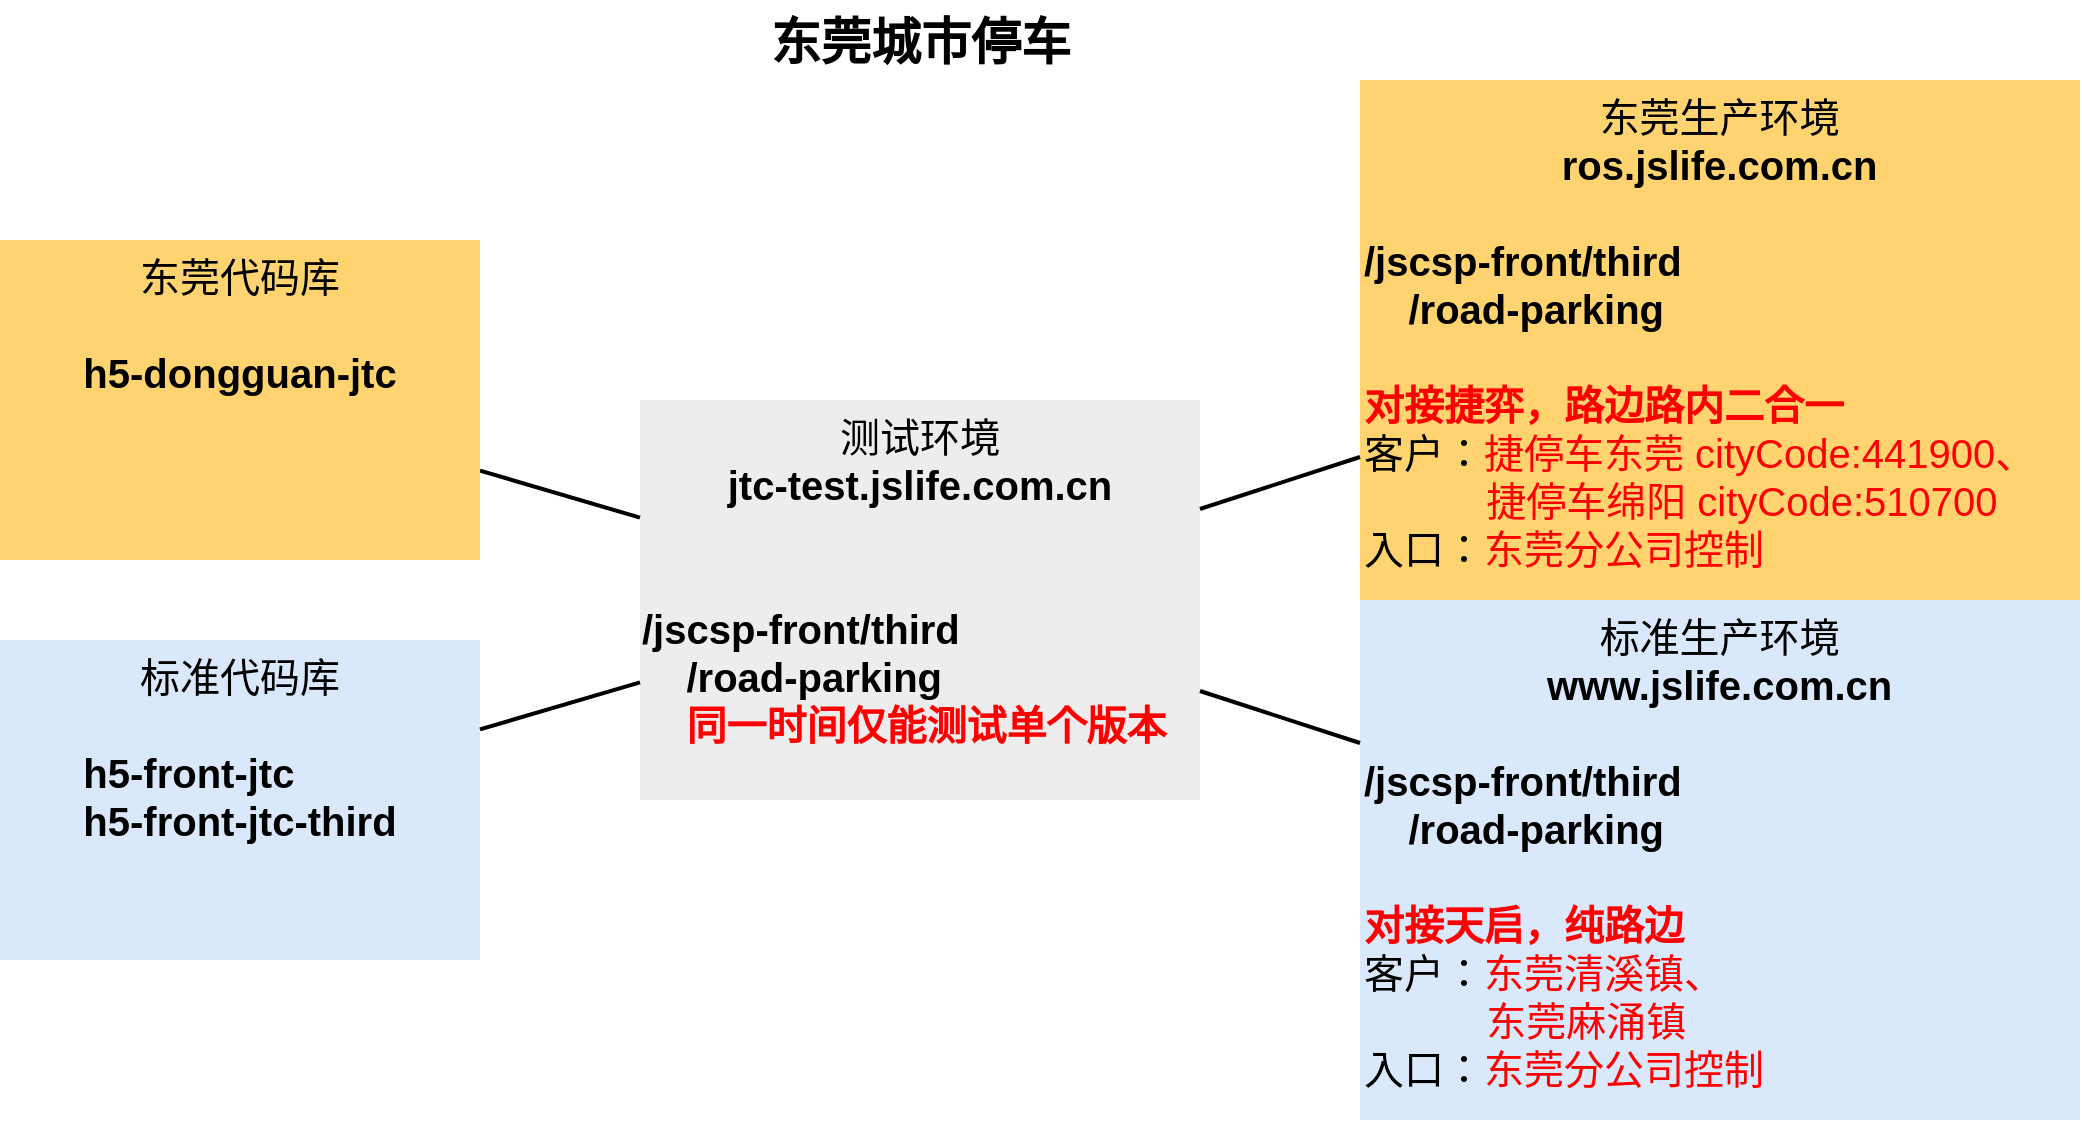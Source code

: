 <mxfile version="14.7.1" type="github">
  <diagram name="Page-1" id="e3a06f82-3646-2815-327d-82caf3d4e204">
    <mxGraphModel dx="1828" dy="751" grid="1" gridSize="10" guides="1" tooltips="1" connect="1" arrows="1" fold="1" page="1" pageScale="1.5" pageWidth="1169" pageHeight="826" background="none" math="0" shadow="0">
      <root>
        <mxCell id="0" style=";html=1;" />
        <mxCell id="1" style=";html=1;" parent="0" />
        <mxCell id="6a7d8f32e03d9370-61" value="&lt;div style=&quot;text-align: center&quot;&gt;&lt;span&gt;东莞生产环境&lt;/span&gt;&lt;/div&gt;&lt;b&gt;&lt;div style=&quot;text-align: center&quot;&gt;&lt;b&gt;ros.jslife.com.cn&lt;/b&gt;&lt;/div&gt;&lt;/b&gt;&lt;b&gt;&amp;nbsp; &amp;nbsp; &amp;nbsp; &amp;nbsp; &amp;nbsp; &amp;nbsp; &amp;nbsp; &amp;nbsp; &amp;nbsp; &amp;nbsp; &amp;nbsp; &amp;nbsp; &amp;nbsp; &amp;nbsp; &amp;nbsp; &amp;nbsp; &amp;nbsp; &amp;nbsp; &amp;nbsp; &amp;nbsp; &amp;nbsp; &amp;nbsp; &amp;nbsp; &amp;nbsp; &amp;nbsp; &amp;nbsp; &amp;nbsp; &amp;nbsp; &amp;nbsp; &amp;nbsp; &amp;nbsp; &amp;nbsp;&amp;nbsp;&lt;/b&gt;&lt;br&gt;&lt;div style=&quot;font-weight: bold&quot;&gt;&lt;div style=&quot;font-weight: 400&quot;&gt;&lt;b&gt;/jscsp-front/third&lt;/b&gt;&lt;/div&gt;&lt;div style=&quot;font-weight: 400&quot;&gt;&lt;b&gt;&amp;nbsp; &amp;nbsp; /road-parking&lt;/b&gt;&lt;/div&gt;&lt;/div&gt;&lt;div style=&quot;font-weight: bold&quot;&gt;&lt;b&gt;&lt;font color=&quot;#ff0000&quot;&gt;&lt;br&gt;&lt;/font&gt;&lt;/b&gt;&lt;/div&gt;&lt;div style=&quot;font-weight: bold&quot;&gt;&lt;b&gt;&lt;font color=&quot;#ff0000&quot;&gt;对接捷弈，路边路内二合一&lt;/font&gt;&lt;/b&gt;&lt;br&gt;&lt;/div&gt;&lt;div&gt;客户：&lt;font color=&quot;#ff0000&quot;&gt;捷停车东莞 cityCode:441900、&lt;/font&gt;&lt;/div&gt;&lt;div&gt;&lt;font color=&quot;#ff0000&quot;&gt;&amp;nbsp; &amp;nbsp; &amp;nbsp; &amp;nbsp; &amp;nbsp; &amp;nbsp;捷停车绵阳 cityCode:510700&lt;/font&gt;&lt;/div&gt;&lt;div&gt;入口：&lt;font color=&quot;#ff0000&quot;&gt;东莞分公司控制&lt;/font&gt;&lt;/div&gt;" style="whiteSpace=wrap;html=1;fontSize=20;strokeColor=none;verticalAlign=top;fillColor=#FFD470;align=left;" parent="1" vertex="1">
          <mxGeometry x="680" y="40" width="360" height="260" as="geometry" />
        </mxCell>
        <mxCell id="6a7d8f32e03d9370-60" value="&lt;div style=&quot;text-align: center&quot;&gt;&lt;span&gt;标准生产环境&lt;/span&gt;&lt;/div&gt;&lt;b&gt;&lt;div style=&quot;text-align: center&quot;&gt;&lt;b&gt;www.jslife.com.cn&lt;/b&gt;&lt;/div&gt;&amp;nbsp; &amp;nbsp; &amp;nbsp; &amp;nbsp; &amp;nbsp; &amp;nbsp; &amp;nbsp; &amp;nbsp; &amp;nbsp; &amp;nbsp; &amp;nbsp; &amp;nbsp; &amp;nbsp; &amp;nbsp; &amp;nbsp; &amp;nbsp; &amp;nbsp; &amp;nbsp; &amp;nbsp; &amp;nbsp; &amp;nbsp; &amp;nbsp; &amp;nbsp; &amp;nbsp; &amp;nbsp; &amp;nbsp; &amp;nbsp; &amp;nbsp; &amp;nbsp; &amp;nbsp; &amp;nbsp; &amp;nbsp;&amp;nbsp;&lt;br&gt;&lt;/b&gt;&lt;div style=&quot;font-weight: bold&quot;&gt;&lt;div style=&quot;font-weight: 400&quot;&gt;&lt;b&gt;/jscsp-front/third&lt;/b&gt;&lt;/div&gt;&lt;div style=&quot;font-weight: 400&quot;&gt;&lt;b&gt;&amp;nbsp; &amp;nbsp; /road-parking&lt;/b&gt;&lt;/div&gt;&lt;/div&gt;&lt;div style=&quot;font-weight: bold&quot;&gt;&lt;b&gt;&lt;font color=&quot;#ff0000&quot;&gt;&lt;br&gt;&lt;/font&gt;&lt;/b&gt;&lt;/div&gt;&lt;div style=&quot;font-weight: bold&quot;&gt;&lt;b&gt;&lt;font color=&quot;#ff0000&quot;&gt;对接天启，纯路边&lt;/font&gt;&lt;/b&gt;&lt;/div&gt;&lt;div&gt;客户：&lt;font color=&quot;#ff0000&quot;&gt;东莞清溪镇、&lt;/font&gt;&lt;/div&gt;&lt;div&gt;&lt;font color=&quot;#ff0000&quot;&gt;&amp;nbsp; &amp;nbsp; &amp;nbsp; &amp;nbsp; &amp;nbsp; &amp;nbsp;东莞麻涌镇&lt;/font&gt;&lt;/div&gt;&lt;div&gt;入口：&lt;font color=&quot;#ff0000&quot;&gt;东莞分公司控制&lt;/font&gt;&lt;/div&gt;" style="whiteSpace=wrap;html=1;fontSize=20;strokeColor=none;verticalAlign=top;fillColor=#DAE8FC;align=left;" parent="1" vertex="1">
          <mxGeometry x="680" y="300" width="360" height="260" as="geometry" />
        </mxCell>
        <mxCell id="6a7d8f32e03d9370-59" value="测试环境&lt;br&gt;&lt;b&gt;jtc-test.jslife.com.cn&lt;/b&gt;&lt;br&gt;&amp;nbsp; &amp;nbsp; &amp;nbsp; &amp;nbsp; &amp;nbsp; &amp;nbsp; &amp;nbsp; &amp;nbsp; &amp;nbsp; &amp;nbsp; &amp;nbsp; &amp;nbsp; &amp;nbsp; &amp;nbsp; &amp;nbsp; &amp;nbsp; &amp;nbsp; &amp;nbsp; &amp;nbsp; &amp;nbsp; &amp;nbsp; &amp;nbsp; &amp;nbsp; &amp;nbsp; &amp;nbsp; &amp;nbsp; &amp;nbsp; &amp;nbsp; &amp;nbsp;&lt;br&gt;&lt;div style=&quot;text-align: left&quot;&gt;&lt;span&gt;&lt;b&gt;/jscsp-front/third&lt;/b&gt;&lt;/span&gt;&lt;/div&gt;&lt;div style=&quot;text-align: left&quot;&gt;&lt;span&gt;&lt;b&gt;&amp;nbsp; &amp;nbsp; /road-parking&lt;/b&gt;&lt;/span&gt;&lt;/div&gt;&lt;div style=&quot;text-align: left&quot;&gt;&lt;b&gt;&amp;nbsp; &amp;nbsp; &lt;font color=&quot;#ff0000&quot;&gt;同一时间仅能测试单个版本&lt;/font&gt;&lt;/b&gt;&lt;/div&gt;" style="whiteSpace=wrap;html=1;fillColor=#EDEDED;fontSize=20;strokeColor=none;verticalAlign=top;" parent="1" vertex="1">
          <mxGeometry x="320" y="200" width="280" height="200" as="geometry" />
        </mxCell>
        <mxCell id="6a7d8f32e03d9370-58" value="标准代码库&lt;br&gt;&lt;br&gt;&lt;div style=&quot;text-align: left&quot;&gt;&lt;b&gt;h5-front-jtc&lt;/b&gt;&lt;/div&gt;&lt;b&gt;&lt;div style=&quot;text-align: left&quot;&gt;&lt;b&gt;h5-front-jtc-third&lt;/b&gt;&lt;/div&gt;&lt;/b&gt;" style="whiteSpace=wrap;html=1;fillColor=#dae8fc;fontSize=20;strokeColor=none;verticalAlign=top;" parent="1" vertex="1">
          <mxGeometry y="320" width="240" height="160" as="geometry" />
        </mxCell>
        <mxCell id="j2oiQKVscd1AGmcSYkZs-3" value="" style="rounded=0;orthogonalLoop=1;jettySize=auto;html=1;fontSize=14;strokeWidth=2;endFill=0;endArrow=none;endSize=10;startSize=10;" edge="1" parent="1" source="6a7d8f32e03d9370-57" target="6a7d8f32e03d9370-59">
          <mxGeometry relative="1" as="geometry" />
        </mxCell>
        <mxCell id="6a7d8f32e03d9370-57" value="东莞代码库&lt;br&gt;&lt;br&gt;&lt;div style=&quot;text-align: left&quot;&gt;&lt;b&gt;h5-dongguan-jtc&lt;/b&gt;&lt;/div&gt;" style="whiteSpace=wrap;html=1;fillColor=#FFD470;gradientColor=none;fontSize=20;strokeColor=none;verticalAlign=top;" parent="1" vertex="1">
          <mxGeometry y="120" width="240" height="160" as="geometry" />
        </mxCell>
        <mxCell id="6a7d8f32e03d9370-35" style="edgeStyle=none;rounded=0;html=1;startSize=10;endSize=10;jettySize=auto;orthogonalLoop=1;fontSize=14;endArrow=none;endFill=0;strokeWidth=2;" parent="1" source="6a7d8f32e03d9370-58" target="6a7d8f32e03d9370-59" edge="1">
          <mxGeometry relative="1" as="geometry">
            <mxPoint x="8.5" y="452.524" as="sourcePoint" />
          </mxGeometry>
        </mxCell>
        <mxCell id="6a7d8f32e03d9370-42" style="edgeStyle=none;rounded=0;html=1;startSize=10;endSize=10;jettySize=auto;orthogonalLoop=1;fontSize=14;endArrow=none;endFill=0;strokeWidth=2;" parent="1" source="6a7d8f32e03d9370-11" edge="1">
          <mxGeometry relative="1" as="geometry">
            <mxPoint x="759" y="365.883" as="targetPoint" />
          </mxGeometry>
        </mxCell>
        <mxCell id="j2oiQKVscd1AGmcSYkZs-2" value="" style="edgeStyle=orthogonalEdgeStyle;rounded=0;orthogonalLoop=1;jettySize=auto;html=1;" edge="1" parent="1" source="6a7d8f32e03d9370-17">
          <mxGeometry relative="1" as="geometry">
            <mxPoint x="679" y="202.5" as="targetPoint" />
          </mxGeometry>
        </mxCell>
        <mxCell id="6a7d8f32e03d9370-46" style="edgeStyle=none;rounded=0;html=1;startSize=10;endSize=10;jettySize=auto;orthogonalLoop=1;fontSize=14;endArrow=none;endFill=0;strokeWidth=2;" parent="1" source="6a7d8f32e03d9370-59" target="6a7d8f32e03d9370-61" edge="1">
          <mxGeometry relative="1" as="geometry">
            <mxPoint x="374" y="304.241" as="sourcePoint" />
          </mxGeometry>
        </mxCell>
        <mxCell id="6a7d8f32e03d9370-47" style="edgeStyle=none;rounded=0;html=1;startSize=10;endSize=10;jettySize=auto;orthogonalLoop=1;fontSize=14;endArrow=none;endFill=0;strokeWidth=2;" parent="1" source="6a7d8f32e03d9370-59" target="6a7d8f32e03d9370-60" edge="1">
          <mxGeometry relative="1" as="geometry">
            <mxPoint x="374" y="438.91" as="sourcePoint" />
          </mxGeometry>
        </mxCell>
        <mxCell id="6a7d8f32e03d9370-62" value="东莞城市停车" style="text;strokeColor=none;fillColor=none;html=1;fontSize=25;fontStyle=1;verticalAlign=middle;align=center;" parent="1" vertex="1">
          <mxGeometry x="29.5" width="861" height="40" as="geometry" />
        </mxCell>
      </root>
    </mxGraphModel>
  </diagram>
</mxfile>
